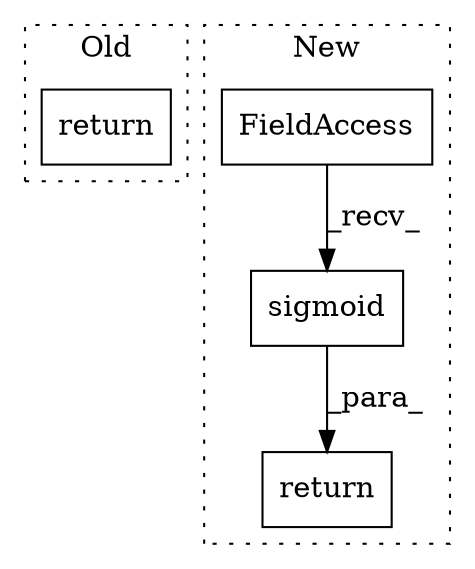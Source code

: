 digraph G {
subgraph cluster0 {
1 [label="return" a="41" s="6178" l="7" shape="box"];
label = "Old";
style="dotted";
}
subgraph cluster1 {
2 [label="sigmoid" a="32" s="7701,7716" l="8,1" shape="box"];
3 [label="return" a="41" s="7791" l="7" shape="box"];
4 [label="FieldAccess" a="22" s="7685" l="15" shape="box"];
label = "New";
style="dotted";
}
2 -> 3 [label="_para_"];
4 -> 2 [label="_recv_"];
}
